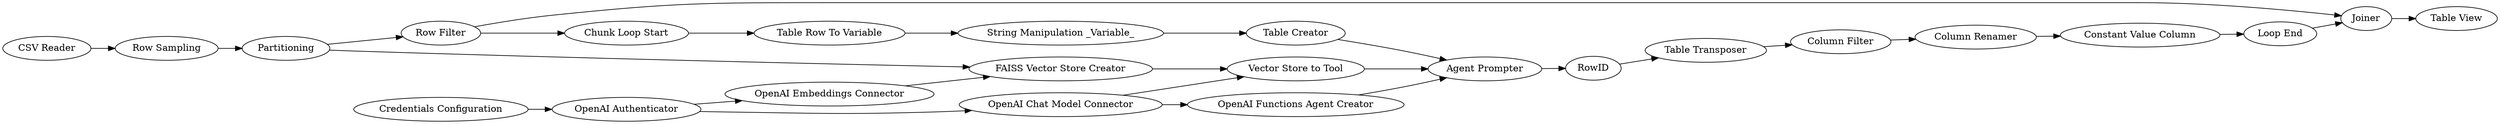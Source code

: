 digraph {
	"6873839511116746584_1812" [label="Row Filter"]
	"6873839511116746584_1815" [label="Table View"]
	"6873839511116746584_82" [label="Credentials Configuration"]
	"3683587250733231914_1807" [label="Table Transposer"]
	"6873839511116746584_447" [label=Partitioning]
	"3683587250733231914_1810" [label="Constant Value Column"]
	"6873839511116746584_106" [label="OpenAI Authenticator"]
	"6873839511116746584_171" [label="Vector Store to Tool"]
	"6873839511116746584_177" [label="Agent Prompter"]
	"6873839511116746584_145" [label="FAISS Vector Store Creator"]
	"6873839511116746584_176" [label="OpenAI Chat Model Connector"]
	"6873839511116746584_179" [label="Table Creator"]
	"6873839511116746584_1816" [label="Row Sampling"]
	"3683587250733231914_1806" [label=RowID]
	"6873839511116746584_1805" [label="Loop End"]
	"6873839511116746584_1814" [label=Joiner]
	"3683587250733231914_1808" [label="Column Renamer"]
	"6873839511116746584_178" [label="OpenAI Functions Agent Creator"]
	"3683587250733231914_1809" [label="Column Filter"]
	"6873839511116746584_1803" [label="Table Row To Variable"]
	"6873839511116746584_1804" [label="String Manipulation _Variable_"]
	"6873839511116746584_137" [label="OpenAI Embeddings Connector"]
	"6873839511116746584_1802" [label="Chunk Loop Start"]
	"6873839511116746584_16" [label="CSV Reader"]
	"6873839511116746584_447" -> "6873839511116746584_1812"
	"6873839511116746584_145" -> "6873839511116746584_171"
	"6873839511116746584_1812" -> "6873839511116746584_1802"
	"6873839511116746584_447" -> "6873839511116746584_145"
	"3683587250733231914_1810" -> "6873839511116746584_1805"
	"6873839511116746584_16" -> "6873839511116746584_1816"
	"6873839511116746584_179" -> "6873839511116746584_177"
	"6873839511116746584_1805" -> "6873839511116746584_1814"
	"6873839511116746584_178" -> "6873839511116746584_177"
	"6873839511116746584_137" -> "6873839511116746584_145"
	"3683587250733231914_1808" -> "3683587250733231914_1810"
	"6873839511116746584_171" -> "6873839511116746584_177"
	"6873839511116746584_1802" -> "6873839511116746584_1803"
	"6873839511116746584_1816" -> "6873839511116746584_447"
	"6873839511116746584_1804" -> "6873839511116746584_179"
	"3683587250733231914_1809" -> "3683587250733231914_1808"
	"6873839511116746584_1814" -> "6873839511116746584_1815"
	"3683587250733231914_1807" -> "3683587250733231914_1809"
	"3683587250733231914_1806" -> "3683587250733231914_1807"
	"6873839511116746584_1812" -> "6873839511116746584_1814"
	"6873839511116746584_176" -> "6873839511116746584_171"
	"6873839511116746584_106" -> "6873839511116746584_137"
	"6873839511116746584_82" -> "6873839511116746584_106"
	"6873839511116746584_1803" -> "6873839511116746584_1804"
	"6873839511116746584_106" -> "6873839511116746584_176"
	"6873839511116746584_177" -> "3683587250733231914_1806"
	"6873839511116746584_176" -> "6873839511116746584_178"
	rankdir=LR
}
